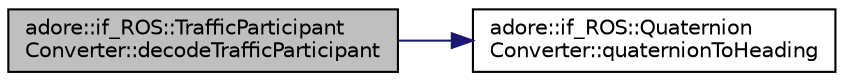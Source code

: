 digraph "adore::if_ROS::TrafficParticipantConverter::decodeTrafficParticipant"
{
 // LATEX_PDF_SIZE
  edge [fontname="Helvetica",fontsize="10",labelfontname="Helvetica",labelfontsize="10"];
  node [fontname="Helvetica",fontsize="10",shape=record];
  rankdir="LR";
  Node1 [label="adore::if_ROS::TrafficParticipant\lConverter::decodeTrafficParticipant",height=0.2,width=0.4,color="black", fillcolor="grey75", style="filled", fontcolor="black",tooltip=" "];
  Node1 -> Node2 [color="midnightblue",fontsize="10",style="solid",fontname="Helvetica"];
  Node2 [label="adore::if_ROS::Quaternion\lConverter::quaternionToHeading",height=0.2,width=0.4,color="black", fillcolor="white", style="filled",URL="$structadore_1_1if__ROS_1_1QuaternionConverter.html#ab4dba6ab02bc42e99cb6dac9effa1656",tooltip="convert quaternion to heading"];
}
